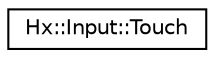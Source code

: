 digraph "Graphical Class Hierarchy"
{
  edge [fontname="Helvetica",fontsize="10",labelfontname="Helvetica",labelfontsize="10"];
  node [fontname="Helvetica",fontsize="10",shape=record];
  rankdir="LR";
  Node0 [label="Hx::Input::Touch",height=0.2,width=0.4,color="black", fillcolor="white", style="filled",URL="$classHx_1_1Input_1_1Touch.html"];
}
